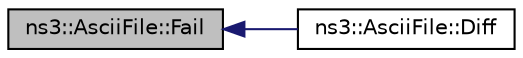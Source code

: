 digraph "ns3::AsciiFile::Fail"
{
  edge [fontname="Helvetica",fontsize="10",labelfontname="Helvetica",labelfontsize="10"];
  node [fontname="Helvetica",fontsize="10",shape=record];
  rankdir="LR";
  Node1 [label="ns3::AsciiFile::Fail",height=0.2,width=0.4,color="black", fillcolor="grey75", style="filled", fontcolor="black"];
  Node1 -> Node2 [dir="back",color="midnightblue",fontsize="10",style="solid"];
  Node2 [label="ns3::AsciiFile::Diff",height=0.2,width=0.4,color="black", fillcolor="white", style="filled",URL="$d9/d96/classns3_1_1AsciiFile.html#a49e6f6ba09c38555aabddde5b2f3ffda",tooltip="Compare two ASCII files line-by-line. "];
}
